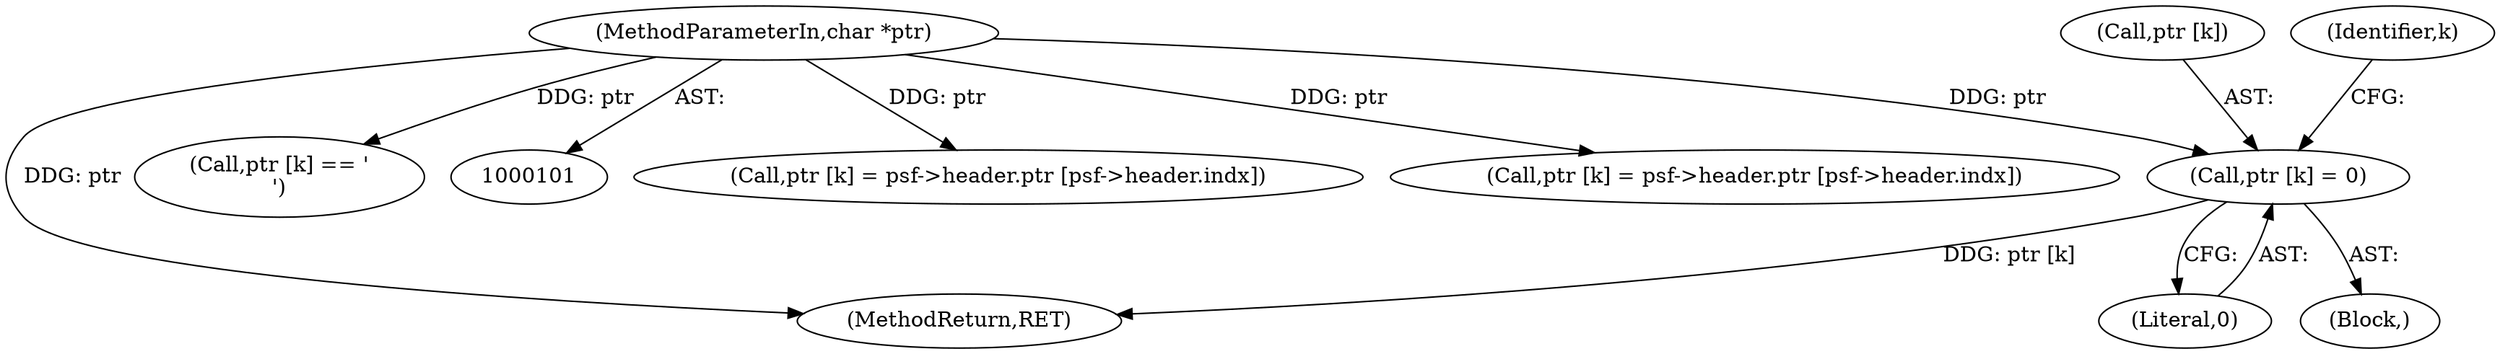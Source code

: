 digraph "0_libsndfile_708e996c87c5fae77b104ccfeb8f6db784c32074@array" {
"1000229" [label="(Call,ptr [k] = 0)"];
"1000103" [label="(MethodParameterIn,char *ptr)"];
"1000230" [label="(Call,ptr [k])"];
"1000229" [label="(Call,ptr [k] = 0)"];
"1000152" [label="(Call,ptr [k] = psf->header.ptr [psf->header.indx])"];
"1000196" [label="(Call,ptr [k] = psf->header.ptr [psf->header.indx])"];
"1000105" [label="(Block,)"];
"1000103" [label="(MethodParameterIn,char *ptr)"];
"1000235" [label="(Identifier,k)"];
"1000236" [label="(MethodReturn,RET)"];
"1000233" [label="(Literal,0)"];
"1000223" [label="(Call,ptr [k] == '\n')"];
"1000229" -> "1000105"  [label="AST: "];
"1000229" -> "1000233"  [label="CFG: "];
"1000230" -> "1000229"  [label="AST: "];
"1000233" -> "1000229"  [label="AST: "];
"1000235" -> "1000229"  [label="CFG: "];
"1000229" -> "1000236"  [label="DDG: ptr [k]"];
"1000103" -> "1000229"  [label="DDG: ptr"];
"1000103" -> "1000101"  [label="AST: "];
"1000103" -> "1000236"  [label="DDG: ptr"];
"1000103" -> "1000152"  [label="DDG: ptr"];
"1000103" -> "1000196"  [label="DDG: ptr"];
"1000103" -> "1000223"  [label="DDG: ptr"];
}
